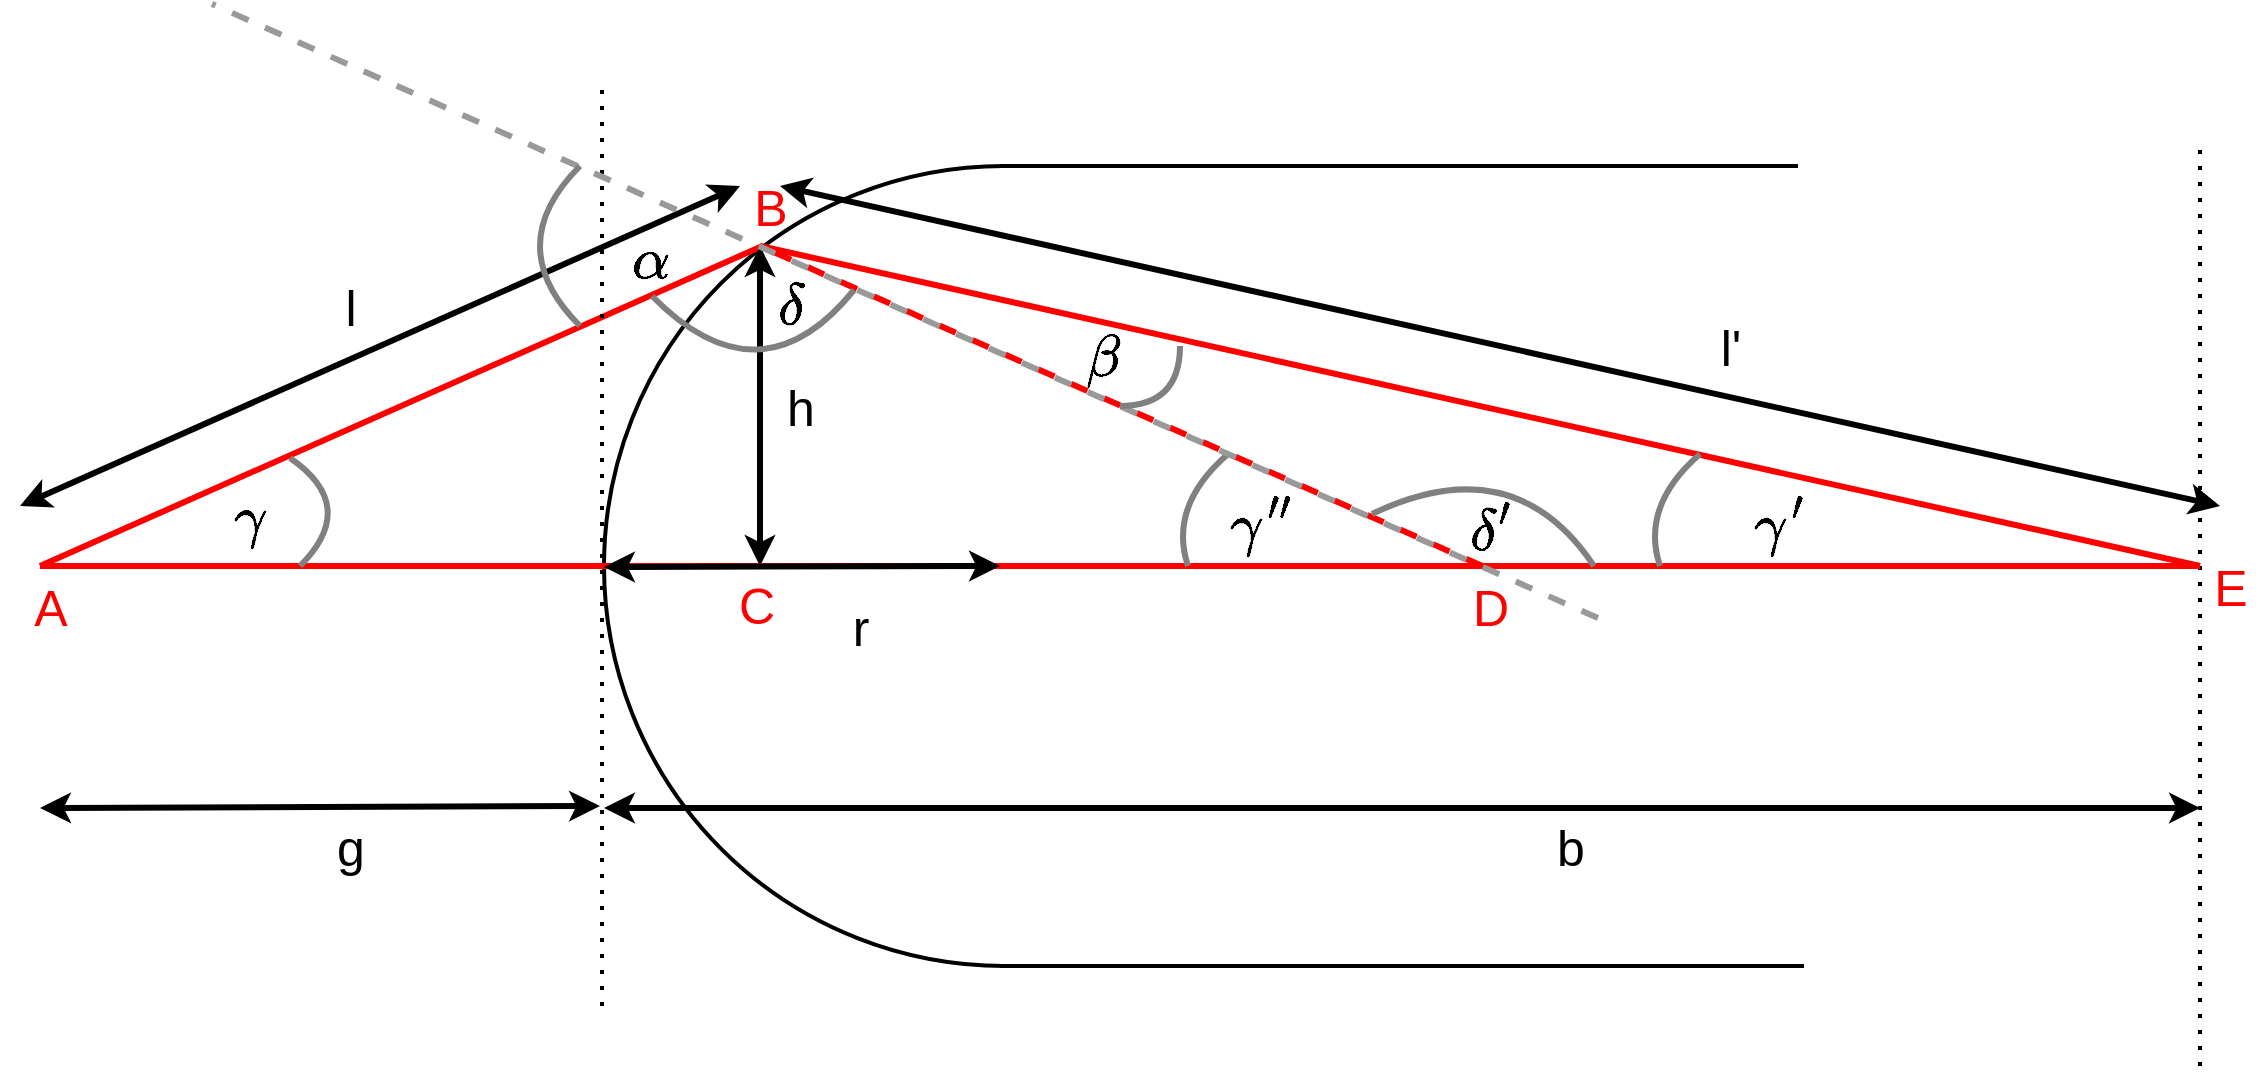 <mxfile version="17.2.4" type="device"><diagram id="NZrwABR0i2coHq99H7c3" name="Seite-1"><mxGraphModel dx="1845" dy="674" grid="1" gridSize="10" guides="1" tooltips="1" connect="1" arrows="1" fold="1" page="1" pageScale="1" pageWidth="827" pageHeight="1169" math="1" shadow="0"><root><mxCell id="0"/><mxCell id="1" parent="0"/><mxCell id="WfVjTEyW2ULUr46BN83b-1" value="&amp;nbsp;" style="ellipse;whiteSpace=wrap;html=1;aspect=fixed;fillColor=none;strokeWidth=2;" parent="1" vertex="1"><mxGeometry x="202" y="120" width="400" height="400" as="geometry"/></mxCell><mxCell id="WfVjTEyW2ULUr46BN83b-5" value="" style="whiteSpace=wrap;html=1;aspect=fixed;strokeWidth=2;fillColor=default;strokeColor=none;" parent="1" vertex="1"><mxGeometry x="400" y="120" width="400" height="400" as="geometry"/></mxCell><mxCell id="WfVjTEyW2ULUr46BN83b-2" value="" style="endArrow=none;html=1;rounded=0;strokeColor=#FF0000;strokeWidth=3;entryX=0.198;entryY=0.1;entryDx=0;entryDy=0;entryPerimeter=0;" parent="1" target="WfVjTEyW2ULUr46BN83b-1" edge="1"><mxGeometry width="50" height="50" relative="1" as="geometry"><mxPoint x="-80" y="320" as="sourcePoint"/><mxPoint x="440" y="330" as="targetPoint"/></mxGeometry></mxCell><mxCell id="WfVjTEyW2ULUr46BN83b-7" value="" style="endArrow=classic;startArrow=classic;html=1;rounded=0;strokeColor=#000000;strokeWidth=3;" parent="1" edge="1"><mxGeometry width="50" height="50" relative="1" as="geometry"><mxPoint x="-80" y="441" as="sourcePoint"/><mxPoint x="200" y="440" as="targetPoint"/></mxGeometry></mxCell><mxCell id="WfVjTEyW2ULUr46BN83b-9" value="&lt;font style=&quot;font-size: 25px&quot;&gt;r&lt;/font&gt;" style="text;html=1;resizable=0;autosize=1;align=center;verticalAlign=middle;points=[];fillColor=none;strokeColor=none;rounded=0;" parent="1" vertex="1"><mxGeometry x="320" y="340" width="20" height="20" as="geometry"/></mxCell><mxCell id="WfVjTEyW2ULUr46BN83b-10" value="&lt;font style=&quot;font-size: 25px&quot;&gt;g&lt;/font&gt;" style="text;html=1;resizable=0;autosize=1;align=center;verticalAlign=middle;points=[];fillColor=none;strokeColor=none;rounded=0;" parent="1" vertex="1"><mxGeometry x="60" y="450" width="30" height="20" as="geometry"/></mxCell><mxCell id="WfVjTEyW2ULUr46BN83b-11" value="" style="endArrow=none;html=1;rounded=0;strokeColor=#FF0000;strokeWidth=3;" parent="1" edge="1"><mxGeometry width="50" height="50" relative="1" as="geometry"><mxPoint x="280" y="160" as="sourcePoint"/><mxPoint x="1000" y="320" as="targetPoint"/></mxGeometry></mxCell><mxCell id="WfVjTEyW2ULUr46BN83b-12" value="" style="endArrow=classic;startArrow=classic;html=1;rounded=0;strokeColor=#000000;strokeWidth=3;" parent="1" edge="1"><mxGeometry width="50" height="50" relative="1" as="geometry"><mxPoint x="202" y="441" as="sourcePoint"/><mxPoint x="1000" y="441" as="targetPoint"/></mxGeometry></mxCell><mxCell id="WfVjTEyW2ULUr46BN83b-13" value="" style="endArrow=none;dashed=1;html=1;dashPattern=1 3;strokeWidth=2;rounded=0;fontSize=25;" parent="1" edge="1"><mxGeometry width="50" height="50" relative="1" as="geometry"><mxPoint x="1000" y="570" as="sourcePoint"/><mxPoint x="1000" y="110" as="targetPoint"/></mxGeometry></mxCell><mxCell id="WfVjTEyW2ULUr46BN83b-14" value="" style="endArrow=none;dashed=1;html=1;dashPattern=1 3;strokeWidth=2;rounded=0;fontSize=25;" parent="1" edge="1"><mxGeometry width="50" height="50" relative="1" as="geometry"><mxPoint x="201" y="540" as="sourcePoint"/><mxPoint x="201" y="80" as="targetPoint"/></mxGeometry></mxCell><mxCell id="WfVjTEyW2ULUr46BN83b-16" value="" style="endArrow=classic;startArrow=classic;html=1;rounded=0;fontSize=25;strokeColor=#000000;strokeWidth=3;" parent="1" edge="1"><mxGeometry width="50" height="50" relative="1" as="geometry"><mxPoint x="-90" y="290" as="sourcePoint"/><mxPoint x="270" y="130" as="targetPoint"/></mxGeometry></mxCell><mxCell id="WfVjTEyW2ULUr46BN83b-17" value="&lt;font style=&quot;font-size: 25px&quot;&gt;l&lt;/font&gt;" style="text;html=1;resizable=0;autosize=1;align=center;verticalAlign=middle;points=[];fillColor=none;strokeColor=none;rounded=0;" parent="1" vertex="1"><mxGeometry x="65" y="180" width="20" height="20" as="geometry"/></mxCell><mxCell id="WfVjTEyW2ULUr46BN83b-18" value="" style="endArrow=classic;startArrow=classic;html=1;rounded=0;fontSize=25;strokeColor=#000000;strokeWidth=3;exitX=0.667;exitY=0;exitDx=0;exitDy=0;exitPerimeter=0;" parent="1" source="WfVjTEyW2ULUr46BN83b-24" edge="1"><mxGeometry width="50" height="50" relative="1" as="geometry"><mxPoint x="300" y="130" as="sourcePoint"/><mxPoint x="1010" y="290" as="targetPoint"/></mxGeometry></mxCell><mxCell id="WfVjTEyW2ULUr46BN83b-19" value="&lt;font style=&quot;font-size: 25px&quot;&gt;l'&lt;/font&gt;" style="text;html=1;resizable=0;autosize=1;align=center;verticalAlign=middle;points=[];fillColor=none;strokeColor=none;rounded=0;" parent="1" vertex="1"><mxGeometry x="750" y="200" width="30" height="20" as="geometry"/></mxCell><mxCell id="WfVjTEyW2ULUr46BN83b-20" value="" style="endArrow=classic;startArrow=classic;html=1;rounded=0;strokeColor=#000000;strokeWidth=3;" parent="1" edge="1"><mxGeometry width="50" height="50" relative="1" as="geometry"><mxPoint x="280" y="320" as="sourcePoint"/><mxPoint x="280" y="160" as="targetPoint"/></mxGeometry></mxCell><mxCell id="WfVjTEyW2ULUr46BN83b-21" value="&lt;font style=&quot;font-size: 25px&quot;&gt;h&lt;/font&gt;" style="text;html=1;resizable=0;autosize=1;align=center;verticalAlign=middle;points=[];fillColor=none;strokeColor=none;rounded=0;" parent="1" vertex="1"><mxGeometry x="285" y="230" width="30" height="20" as="geometry"/></mxCell><mxCell id="WfVjTEyW2ULUr46BN83b-22" value="" style="endArrow=none;html=1;rounded=0;strokeColor=#FF0000;strokeWidth=3;" parent="1" edge="1"><mxGeometry width="50" height="50" relative="1" as="geometry"><mxPoint x="-80" y="320" as="sourcePoint"/><mxPoint x="1000" y="320" as="targetPoint"/></mxGeometry></mxCell><mxCell id="WfVjTEyW2ULUr46BN83b-23" value="&lt;font style=&quot;font-size: 25px&quot; color=&quot;#ff0000&quot;&gt;A&lt;/font&gt;" style="text;html=1;resizable=0;autosize=1;align=center;verticalAlign=middle;points=[];fillColor=none;strokeColor=none;rounded=0;" parent="1" vertex="1"><mxGeometry x="-90" y="330" width="30" height="20" as="geometry"/></mxCell><mxCell id="WfVjTEyW2ULUr46BN83b-24" value="&lt;font style=&quot;font-size: 25px&quot; color=&quot;#ff0000&quot;&gt;B&lt;/font&gt;" style="text;html=1;resizable=0;autosize=1;align=center;verticalAlign=middle;points=[];fillColor=none;strokeColor=none;rounded=0;" parent="1" vertex="1"><mxGeometry x="270" y="130" width="30" height="20" as="geometry"/></mxCell><mxCell id="WfVjTEyW2ULUr46BN83b-25" value="" style="endArrow=none;html=1;fontSize=25;fontColor=#FF0000;strokeColor=#808080;strokeWidth=3;curved=1;" parent="1" edge="1"><mxGeometry width="50" height="50" relative="1" as="geometry"><mxPoint x="730" y="320" as="sourcePoint"/><mxPoint x="750" y="264" as="targetPoint"/><Array as="points"><mxPoint x="720" y="290"/></Array></mxGeometry></mxCell><mxCell id="WfVjTEyW2ULUr46BN83b-26" value="&lt;font style=&quot;font-size: 25px&quot;&gt;$$\gamma^\prime$$&lt;/font&gt;" style="text;html=1;resizable=0;autosize=1;align=center;verticalAlign=middle;points=[];fillColor=none;strokeColor=none;rounded=0;" parent="1" vertex="1"><mxGeometry x="670" y="290" width="240" height="20" as="geometry"/></mxCell><mxCell id="WfVjTEyW2ULUr46BN83b-27" value="&lt;font style=&quot;font-size: 25px&quot; color=&quot;#ff0000&quot;&gt;C&lt;/font&gt;" style="text;html=1;resizable=0;autosize=1;align=center;verticalAlign=middle;points=[];fillColor=none;strokeColor=none;rounded=0;" parent="1" vertex="1"><mxGeometry x="263" y="329" width="30" height="20" as="geometry"/></mxCell><mxCell id="WfVjTEyW2ULUr46BN83b-28" value="&lt;font style=&quot;font-size: 25px&quot;&gt;b&lt;/font&gt;" style="text;html=1;resizable=0;autosize=1;align=center;verticalAlign=middle;points=[];fillColor=none;strokeColor=none;rounded=0;" parent="1" vertex="1"><mxGeometry x="670" y="450" width="30" height="20" as="geometry"/></mxCell><mxCell id="WfVjTEyW2ULUr46BN83b-29" value="" style="endArrow=none;html=1;rounded=0;strokeColor=#FF0000;strokeWidth=3;entryX=0.198;entryY=0.1;entryDx=0;entryDy=0;entryPerimeter=0;dashed=1;" parent="1" edge="1"><mxGeometry width="50" height="50" relative="1" as="geometry"><mxPoint x="641.2" y="320" as="sourcePoint"/><mxPoint x="280" y="160" as="targetPoint"/></mxGeometry></mxCell><mxCell id="WfVjTEyW2ULUr46BN83b-30" value="&lt;font style=&quot;font-size: 25px&quot; color=&quot;#ff0000&quot;&gt;D&lt;/font&gt;" style="text;html=1;resizable=0;autosize=1;align=center;verticalAlign=middle;points=[];fillColor=none;strokeColor=none;rounded=0;" parent="1" vertex="1"><mxGeometry x="630" y="330" width="30" height="20" as="geometry"/></mxCell><mxCell id="WfVjTEyW2ULUr46BN83b-31" value="" style="endArrow=none;html=1;fontSize=25;fontColor=#FF0000;strokeColor=#808080;strokeWidth=3;curved=1;" parent="1" edge="1"><mxGeometry width="50" height="50" relative="1" as="geometry"><mxPoint x="494" y="320" as="sourcePoint"/><mxPoint x="514" y="264" as="targetPoint"/><Array as="points"><mxPoint x="484" y="290"/></Array></mxGeometry></mxCell><mxCell id="WfVjTEyW2ULUr46BN83b-32" value="&lt;font style=&quot;font-size: 25px&quot;&gt;$$\gamma^{\prime\prime}$$&lt;/font&gt;" style="text;html=1;resizable=0;autosize=1;align=center;verticalAlign=middle;points=[];fillColor=none;strokeColor=none;rounded=0;" parent="1" vertex="1"><mxGeometry x="365" y="290" width="330" height="20" as="geometry"/></mxCell><mxCell id="WfVjTEyW2ULUr46BN83b-33" value="&lt;font style=&quot;font-size: 25px&quot; color=&quot;#ff0000&quot;&gt;E&lt;/font&gt;" style="text;html=1;resizable=0;autosize=1;align=center;verticalAlign=middle;points=[];fillColor=none;strokeColor=none;rounded=0;" parent="1" vertex="1"><mxGeometry x="1000" y="320" width="30" height="20" as="geometry"/></mxCell><mxCell id="WfVjTEyW2ULUr46BN83b-34" value="" style="endArrow=none;html=1;rounded=0;strokeColor=#999999;strokeWidth=3;dashed=1;" parent="1" edge="1"><mxGeometry width="50" height="50" relative="1" as="geometry"><mxPoint x="699" y="346" as="sourcePoint"/><mxPoint x="6" y="39" as="targetPoint"/></mxGeometry></mxCell><mxCell id="WfVjTEyW2ULUr46BN83b-35" value="" style="endArrow=none;html=1;fontSize=25;fontColor=#FF0000;strokeColor=#808080;strokeWidth=3;curved=1;" parent="1" edge="1"><mxGeometry width="50" height="50" relative="1" as="geometry"><mxPoint x="190" y="200" as="sourcePoint"/><mxPoint x="190" y="120" as="targetPoint"/><Array as="points"><mxPoint x="150" y="160"/></Array></mxGeometry></mxCell><mxCell id="WfVjTEyW2ULUr46BN83b-36" value="&lt;font style=&quot;font-size: 25px&quot;&gt;$$\alpha$$&lt;/font&gt;" style="text;html=1;resizable=0;autosize=1;align=center;verticalAlign=middle;points=[];fillColor=none;strokeColor=none;rounded=0;" parent="1" vertex="1"><mxGeometry x="155" y="157" width="140" height="20" as="geometry"/></mxCell><mxCell id="WfVjTEyW2ULUr46BN83b-38" value="" style="endArrow=none;html=1;fontSize=25;fontColor=#FF0000;strokeColor=#808080;strokeWidth=3;curved=1;" parent="1" edge="1"><mxGeometry width="50" height="50" relative="1" as="geometry"><mxPoint x="490" y="210" as="sourcePoint"/><mxPoint x="460" y="240" as="targetPoint"/><Array as="points"><mxPoint x="490" y="240"/></Array></mxGeometry></mxCell><mxCell id="WfVjTEyW2ULUr46BN83b-39" value="&lt;font style=&quot;font-size: 25px&quot;&gt;$$\beta$$&lt;/font&gt;" style="text;html=1;resizable=0;autosize=1;align=center;verticalAlign=middle;points=[];fillColor=none;strokeColor=none;rounded=0;" parent="1" vertex="1"><mxGeometry x="386" y="206" width="130" height="20" as="geometry"/></mxCell><mxCell id="WfVjTEyW2ULUr46BN83b-40" value="" style="endArrow=none;html=1;fontSize=25;fontColor=#FF0000;strokeColor=#808080;strokeWidth=3;curved=1;" parent="1" edge="1"><mxGeometry width="50" height="50" relative="1" as="geometry"><mxPoint x="45" y="266" as="sourcePoint"/><mxPoint x="50" y="320" as="targetPoint"/><Array as="points"><mxPoint x="80" y="290"/></Array></mxGeometry></mxCell><mxCell id="WfVjTEyW2ULUr46BN83b-41" value="&lt;font style=&quot;font-size: 25px&quot;&gt;$$\gamma$$&lt;/font&gt;" style="text;html=1;resizable=0;autosize=1;align=center;verticalAlign=middle;points=[];fillColor=none;strokeColor=none;rounded=0;" parent="1" vertex="1"><mxGeometry x="-55" y="286" width="160" height="20" as="geometry"/></mxCell><mxCell id="WfVjTEyW2ULUr46BN83b-42" value="" style="endArrow=none;html=1;fontSize=25;fontColor=#FF0000;strokeColor=#808080;strokeWidth=3;curved=1;" parent="1" edge="1"><mxGeometry width="50" height="50" relative="1" as="geometry"><mxPoint x="586" y="294" as="sourcePoint"/><mxPoint x="697" y="320" as="targetPoint"/><Array as="points"><mxPoint x="657" y="260"/></Array></mxGeometry></mxCell><mxCell id="WfVjTEyW2ULUr46BN83b-43" value="&lt;font style=&quot;font-size: 25px&quot;&gt;$$\delta^\prime$$&lt;/font&gt;" style="text;html=1;resizable=0;autosize=1;align=center;verticalAlign=middle;points=[];fillColor=none;strokeColor=none;rounded=0;" parent="1" vertex="1"><mxGeometry x="540" y="293" width="210" height="20" as="geometry"/></mxCell><mxCell id="WfVjTEyW2ULUr46BN83b-44" value="" style="endArrow=none;html=1;fontSize=25;fontColor=#FF0000;strokeColor=#808080;strokeWidth=3;curved=1;" parent="1" edge="1"><mxGeometry width="50" height="50" relative="1" as="geometry"><mxPoint x="327" y="182" as="sourcePoint"/><mxPoint x="226" y="185" as="targetPoint"/><Array as="points"><mxPoint x="280" y="240"/></Array></mxGeometry></mxCell><mxCell id="WfVjTEyW2ULUr46BN83b-45" value="&lt;font style=&quot;font-size: 25px&quot;&gt;$$\delta$$&lt;/font&gt;" style="text;html=1;resizable=0;autosize=1;align=center;verticalAlign=middle;points=[];fillColor=none;strokeColor=none;rounded=0;" parent="1" vertex="1"><mxGeometry x="230" y="180" width="130" height="20" as="geometry"/></mxCell><mxCell id="oTsbh3op97tMU-DIOYNf-1" value="" style="endArrow=none;html=1;rounded=0;strokeColor=#000000;strokeWidth=3;exitX=0.5;exitY=0;exitDx=0;exitDy=0;" edge="1" parent="1" target="WfVjTEyW2ULUr46BN83b-5"><mxGeometry width="50" height="50" relative="1" as="geometry"><mxPoint x="401" y="120" as="sourcePoint"/><mxPoint x="799" y="120" as="targetPoint"/></mxGeometry></mxCell><mxCell id="WfVjTEyW2ULUr46BN83b-3" value="" style="endArrow=none;html=1;rounded=0;strokeColor=#000000;strokeWidth=2;startArrow=none;exitX=0;exitY=0;exitDx=0;exitDy=0;" parent="1" edge="1" source="WfVjTEyW2ULUr46BN83b-5"><mxGeometry width="50" height="50" relative="1" as="geometry"><mxPoint x="590" y="80" as="sourcePoint"/><mxPoint x="799" y="120" as="targetPoint"/></mxGeometry></mxCell><mxCell id="WfVjTEyW2ULUr46BN83b-4" value="" style="endArrow=none;html=1;rounded=0;strokeColor=#000000;strokeWidth=2;exitX=0.5;exitY=0;exitDx=0;exitDy=0;" parent="1" edge="1"><mxGeometry width="50" height="50" relative="1" as="geometry"><mxPoint x="400" y="520" as="sourcePoint"/><mxPoint x="802" y="520" as="targetPoint"/></mxGeometry></mxCell><mxCell id="WfVjTEyW2ULUr46BN83b-8" value="" style="endArrow=classic;startArrow=classic;html=1;rounded=0;strokeColor=#000000;strokeWidth=3;" parent="1" edge="1"><mxGeometry width="50" height="50" relative="1" as="geometry"><mxPoint x="202" y="320.5" as="sourcePoint"/><mxPoint x="400" y="320" as="targetPoint"/></mxGeometry></mxCell></root></mxGraphModel></diagram></mxfile>